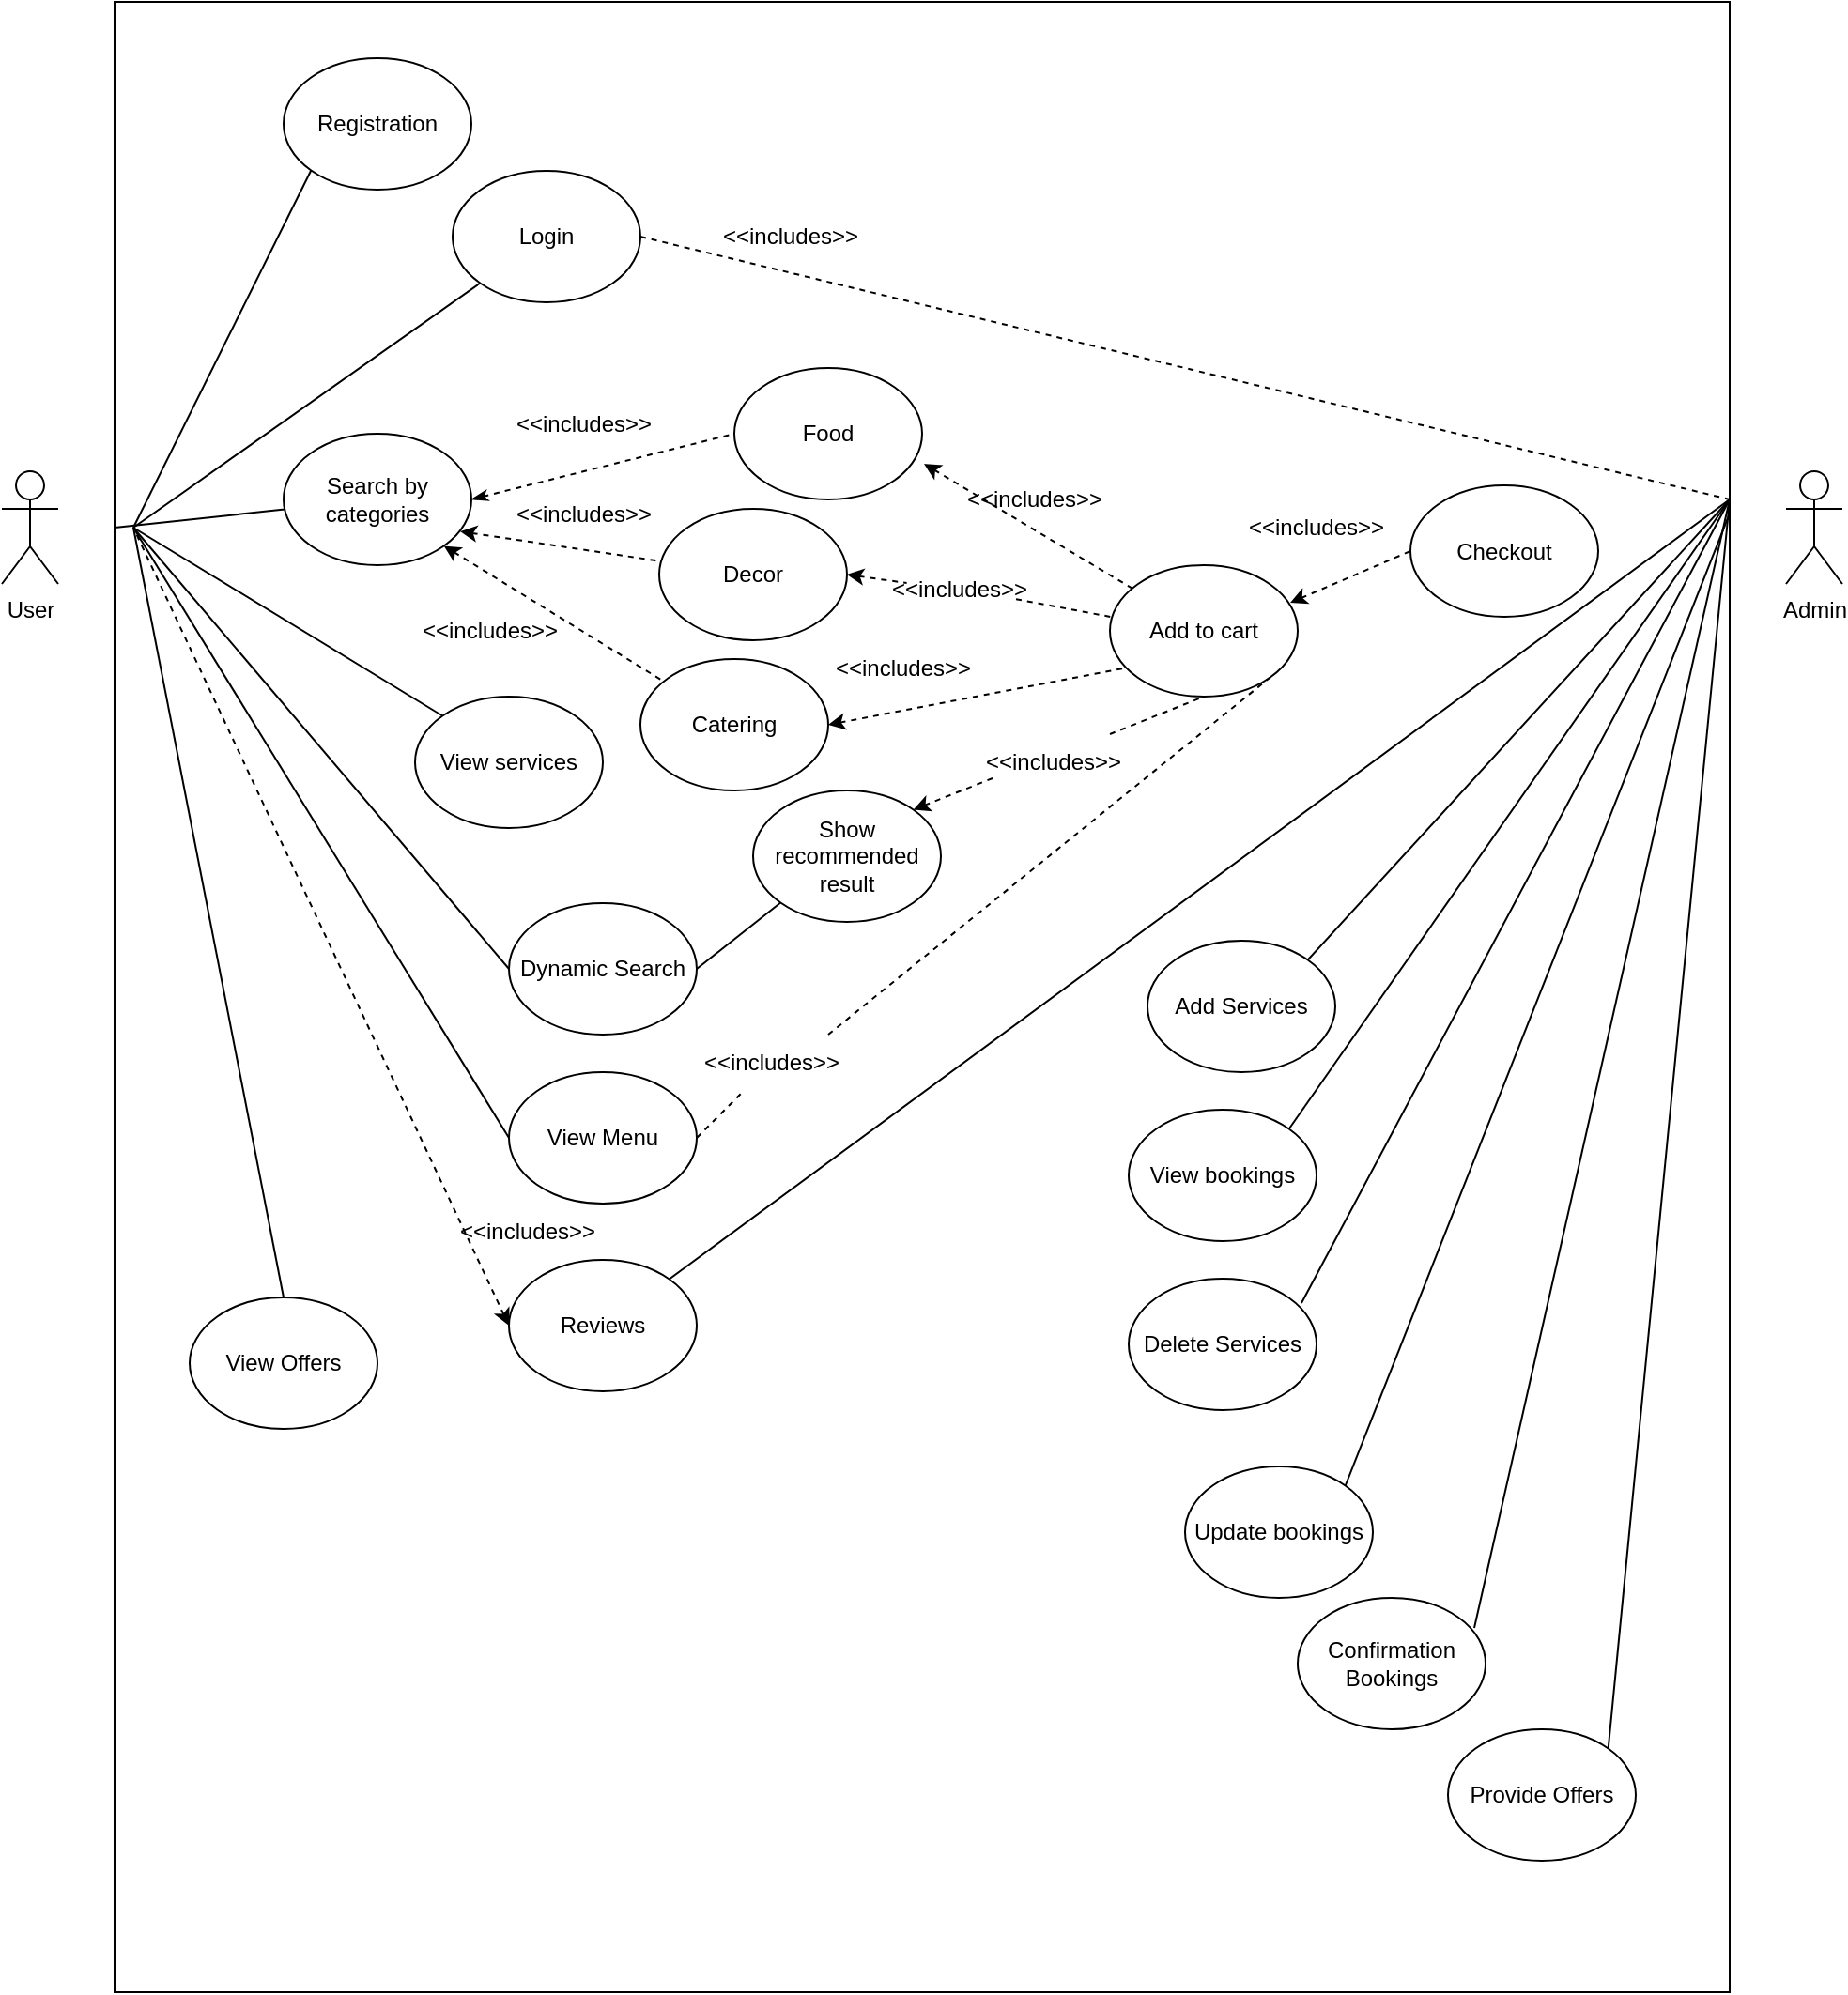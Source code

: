 <mxfile version="20.5.1" type="device"><diagram id="BQ3OZvuS4PfZuWI-bqhg" name="Page-1"><mxGraphModel dx="1447" dy="750" grid="1" gridSize="10" guides="1" tooltips="1" connect="1" arrows="1" fold="1" page="1" pageScale="1" pageWidth="850" pageHeight="1100" math="0" shadow="0"><root><mxCell id="0"/><mxCell id="1" parent="0"/><mxCell id="hkIcXCKuSv6d2oZbyjTb-2" value="" style="rounded=0;whiteSpace=wrap;html=1;" parent="1" vertex="1"><mxGeometry x="100" y="20" width="860" height="1060" as="geometry"/></mxCell><mxCell id="hkIcXCKuSv6d2oZbyjTb-3" value="User" style="shape=umlActor;verticalLabelPosition=bottom;verticalAlign=top;html=1;outlineConnect=0;" parent="1" vertex="1"><mxGeometry x="40" y="270" width="30" height="60" as="geometry"/></mxCell><mxCell id="hkIcXCKuSv6d2oZbyjTb-5" value="Admin" style="shape=umlActor;verticalLabelPosition=bottom;verticalAlign=top;html=1;outlineConnect=0;" parent="1" vertex="1"><mxGeometry x="990" y="270" width="30" height="60" as="geometry"/></mxCell><mxCell id="hkIcXCKuSv6d2oZbyjTb-8" value="Registration" style="ellipse;whiteSpace=wrap;html=1;" parent="1" vertex="1"><mxGeometry x="190" y="50" width="100" height="70" as="geometry"/></mxCell><mxCell id="hkIcXCKuSv6d2oZbyjTb-9" value="View services" style="ellipse;whiteSpace=wrap;html=1;" parent="1" vertex="1"><mxGeometry x="260" y="390" width="100" height="70" as="geometry"/></mxCell><mxCell id="hkIcXCKuSv6d2oZbyjTb-10" value="View bookings" style="ellipse;whiteSpace=wrap;html=1;" parent="1" vertex="1"><mxGeometry x="640" y="610" width="100" height="70" as="geometry"/></mxCell><mxCell id="hkIcXCKuSv6d2oZbyjTb-11" value="Login" style="ellipse;whiteSpace=wrap;html=1;" parent="1" vertex="1"><mxGeometry x="280" y="110" width="100" height="70" as="geometry"/></mxCell><mxCell id="hkIcXCKuSv6d2oZbyjTb-12" value="View Menu" style="ellipse;whiteSpace=wrap;html=1;" parent="1" vertex="1"><mxGeometry x="310" y="590" width="100" height="70" as="geometry"/></mxCell><mxCell id="hkIcXCKuSv6d2oZbyjTb-13" value="Decor" style="ellipse;whiteSpace=wrap;html=1;" parent="1" vertex="1"><mxGeometry x="390" y="290" width="100" height="70" as="geometry"/></mxCell><mxCell id="hkIcXCKuSv6d2oZbyjTb-14" value="Add Services" style="ellipse;whiteSpace=wrap;html=1;" parent="1" vertex="1"><mxGeometry x="650" y="520" width="100" height="70" as="geometry"/></mxCell><mxCell id="hkIcXCKuSv6d2oZbyjTb-16" value="Search by categories" style="ellipse;whiteSpace=wrap;html=1;" parent="1" vertex="1"><mxGeometry x="190" y="250" width="100" height="70" as="geometry"/></mxCell><mxCell id="hkIcXCKuSv6d2oZbyjTb-17" value="Catering" style="ellipse;whiteSpace=wrap;html=1;" parent="1" vertex="1"><mxGeometry x="380" y="370" width="100" height="70" as="geometry"/></mxCell><mxCell id="hkIcXCKuSv6d2oZbyjTb-18" value="Delete Services" style="ellipse;whiteSpace=wrap;html=1;" parent="1" vertex="1"><mxGeometry x="640" y="700" width="100" height="70" as="geometry"/></mxCell><mxCell id="hkIcXCKuSv6d2oZbyjTb-19" value="Food" style="ellipse;whiteSpace=wrap;html=1;" parent="1" vertex="1"><mxGeometry x="430" y="215" width="100" height="70" as="geometry"/></mxCell><mxCell id="hkIcXCKuSv6d2oZbyjTb-20" value="Update bookings" style="ellipse;whiteSpace=wrap;html=1;" parent="1" vertex="1"><mxGeometry x="670" y="800" width="100" height="70" as="geometry"/></mxCell><mxCell id="hkIcXCKuSv6d2oZbyjTb-21" value="Confirmation Bookings" style="ellipse;whiteSpace=wrap;html=1;" parent="1" vertex="1"><mxGeometry x="730" y="870" width="100" height="70" as="geometry"/></mxCell><mxCell id="hkIcXCKuSv6d2oZbyjTb-23" value="Checkout" style="ellipse;whiteSpace=wrap;html=1;" parent="1" vertex="1"><mxGeometry x="790" y="277.5" width="100" height="70" as="geometry"/></mxCell><mxCell id="hkIcXCKuSv6d2oZbyjTb-24" value="Add to cart" style="ellipse;whiteSpace=wrap;html=1;" parent="1" vertex="1"><mxGeometry x="630" y="320" width="100" height="70" as="geometry"/></mxCell><mxCell id="hkIcXCKuSv6d2oZbyjTb-35" value="" style="endArrow=none;html=1;rounded=0;entryX=0;entryY=1;entryDx=0;entryDy=0;" parent="1" target="hkIcXCKuSv6d2oZbyjTb-8" edge="1"><mxGeometry width="50" height="50" relative="1" as="geometry"><mxPoint x="110" y="300" as="sourcePoint"/><mxPoint x="230" y="90" as="targetPoint"/></mxGeometry></mxCell><mxCell id="hkIcXCKuSv6d2oZbyjTb-36" value="" style="endArrow=none;html=1;rounded=0;entryX=0;entryY=1;entryDx=0;entryDy=0;" parent="1" target="hkIcXCKuSv6d2oZbyjTb-11" edge="1"><mxGeometry width="50" height="50" relative="1" as="geometry"><mxPoint x="110" y="300" as="sourcePoint"/><mxPoint x="260" y="170" as="targetPoint"/></mxGeometry></mxCell><mxCell id="hkIcXCKuSv6d2oZbyjTb-37" value="" style="endArrow=none;html=1;rounded=0;" parent="1" target="hkIcXCKuSv6d2oZbyjTb-16" edge="1"><mxGeometry width="50" height="50" relative="1" as="geometry"><mxPoint x="100" y="300" as="sourcePoint"/><mxPoint x="150" y="300" as="targetPoint"/></mxGeometry></mxCell><mxCell id="hkIcXCKuSv6d2oZbyjTb-38" value="" style="endArrow=none;html=1;rounded=0;entryX=0;entryY=0;entryDx=0;entryDy=0;" parent="1" target="hkIcXCKuSv6d2oZbyjTb-9" edge="1"><mxGeometry width="50" height="50" relative="1" as="geometry"><mxPoint x="110" y="300" as="sourcePoint"/><mxPoint x="230" y="370" as="targetPoint"/></mxGeometry></mxCell><mxCell id="hkIcXCKuSv6d2oZbyjTb-39" value="" style="endArrow=none;dashed=1;html=1;rounded=0;entryX=0;entryY=0.5;entryDx=0;entryDy=0;exitX=1;exitY=0.5;exitDx=0;exitDy=0;startArrow=classicThin;startFill=1;" parent="1" source="hkIcXCKuSv6d2oZbyjTb-16" target="hkIcXCKuSv6d2oZbyjTb-19" edge="1"><mxGeometry width="50" height="50" relative="1" as="geometry"><mxPoint x="280" y="310" as="sourcePoint"/><mxPoint x="330" y="260" as="targetPoint"/></mxGeometry></mxCell><mxCell id="hkIcXCKuSv6d2oZbyjTb-40" value="" style="endArrow=none;dashed=1;html=1;rounded=0;exitX=0.94;exitY=0.743;exitDx=0;exitDy=0;exitPerimeter=0;startArrow=classic;startFill=1;" parent="1" source="hkIcXCKuSv6d2oZbyjTb-16" target="hkIcXCKuSv6d2oZbyjTb-13" edge="1"><mxGeometry width="50" height="50" relative="1" as="geometry"><mxPoint x="310" y="360" as="sourcePoint"/><mxPoint x="360" y="310" as="targetPoint"/></mxGeometry></mxCell><mxCell id="hkIcXCKuSv6d2oZbyjTb-41" value="" style="endArrow=none;dashed=1;html=1;rounded=0;exitX=1;exitY=1;exitDx=0;exitDy=0;startArrow=classic;startFill=1;" parent="1" source="hkIcXCKuSv6d2oZbyjTb-16" target="hkIcXCKuSv6d2oZbyjTb-17" edge="1"><mxGeometry width="50" height="50" relative="1" as="geometry"><mxPoint x="360" y="450" as="sourcePoint"/><mxPoint x="410" y="400" as="targetPoint"/></mxGeometry></mxCell><mxCell id="hkIcXCKuSv6d2oZbyjTb-43" value="Dynamic Search" style="ellipse;whiteSpace=wrap;html=1;" parent="1" vertex="1"><mxGeometry x="310" y="500" width="100" height="70" as="geometry"/></mxCell><mxCell id="hkIcXCKuSv6d2oZbyjTb-44" value="" style="endArrow=none;dashed=1;html=1;rounded=0;exitX=1.01;exitY=0.729;exitDx=0;exitDy=0;exitPerimeter=0;startArrow=classic;startFill=1;" parent="1" source="hkIcXCKuSv6d2oZbyjTb-19" target="hkIcXCKuSv6d2oZbyjTb-24" edge="1"><mxGeometry width="50" height="50" relative="1" as="geometry"><mxPoint x="440" y="300" as="sourcePoint"/><mxPoint x="490" y="250" as="targetPoint"/></mxGeometry></mxCell><mxCell id="hkIcXCKuSv6d2oZbyjTb-45" value="" style="endArrow=none;dashed=1;html=1;rounded=0;entryX=0.03;entryY=0.4;entryDx=0;entryDy=0;entryPerimeter=0;startArrow=none;startFill=1;" parent="1" source="hkIcXCKuSv6d2oZbyjTb-60" target="hkIcXCKuSv6d2oZbyjTb-24" edge="1"><mxGeometry width="50" height="50" relative="1" as="geometry"><mxPoint x="440" y="370" as="sourcePoint"/><mxPoint x="490" y="320" as="targetPoint"/></mxGeometry></mxCell><mxCell id="hkIcXCKuSv6d2oZbyjTb-46" value="" style="endArrow=none;dashed=1;html=1;rounded=0;exitX=1;exitY=0.5;exitDx=0;exitDy=0;entryX=0.07;entryY=0.786;entryDx=0;entryDy=0;entryPerimeter=0;startArrow=classic;startFill=1;" parent="1" source="hkIcXCKuSv6d2oZbyjTb-17" target="hkIcXCKuSv6d2oZbyjTb-24" edge="1"><mxGeometry width="50" height="50" relative="1" as="geometry"><mxPoint x="490" y="400" as="sourcePoint"/><mxPoint x="540" y="350" as="targetPoint"/></mxGeometry></mxCell><mxCell id="hkIcXCKuSv6d2oZbyjTb-47" value="" style="endArrow=none;dashed=1;html=1;rounded=0;entryX=0.5;entryY=1;entryDx=0;entryDy=0;startArrow=none;startFill=1;exitX=1;exitY=0;exitDx=0;exitDy=0;" parent="1" source="hkIcXCKuSv6d2oZbyjTb-58" target="hkIcXCKuSv6d2oZbyjTb-24" edge="1"><mxGeometry width="50" height="50" relative="1" as="geometry"><mxPoint x="530" y="410" as="sourcePoint"/><mxPoint x="330" y="480" as="targetPoint"/></mxGeometry></mxCell><mxCell id="hkIcXCKuSv6d2oZbyjTb-48" value="" style="endArrow=none;html=1;rounded=0;exitX=0;exitY=0.5;exitDx=0;exitDy=0;" parent="1" source="hkIcXCKuSv6d2oZbyjTb-43" edge="1"><mxGeometry width="50" height="50" relative="1" as="geometry"><mxPoint x="100" y="350" as="sourcePoint"/><mxPoint x="110" y="300" as="targetPoint"/></mxGeometry></mxCell><mxCell id="hkIcXCKuSv6d2oZbyjTb-50" value="" style="endArrow=none;html=1;rounded=0;exitX=1;exitY=0;exitDx=0;exitDy=0;entryX=1;entryY=0.25;entryDx=0;entryDy=0;" parent="1" source="hkIcXCKuSv6d2oZbyjTb-14" target="hkIcXCKuSv6d2oZbyjTb-2" edge="1"><mxGeometry width="50" height="50" relative="1" as="geometry"><mxPoint x="760" y="390" as="sourcePoint"/><mxPoint x="820" y="300" as="targetPoint"/></mxGeometry></mxCell><mxCell id="hkIcXCKuSv6d2oZbyjTb-51" value="" style="endArrow=none;html=1;rounded=0;entryX=1;entryY=0.25;entryDx=0;entryDy=0;exitX=1;exitY=0;exitDx=0;exitDy=0;" parent="1" source="hkIcXCKuSv6d2oZbyjTb-10" target="hkIcXCKuSv6d2oZbyjTb-2" edge="1"><mxGeometry width="50" height="50" relative="1" as="geometry"><mxPoint x="750" y="460" as="sourcePoint"/><mxPoint x="780" y="460" as="targetPoint"/></mxGeometry></mxCell><mxCell id="hkIcXCKuSv6d2oZbyjTb-52" value="" style="endArrow=none;html=1;rounded=0;exitX=0.92;exitY=0.186;exitDx=0;exitDy=0;exitPerimeter=0;entryX=1;entryY=0.25;entryDx=0;entryDy=0;" parent="1" source="hkIcXCKuSv6d2oZbyjTb-18" target="hkIcXCKuSv6d2oZbyjTb-2" edge="1"><mxGeometry width="50" height="50" relative="1" as="geometry"><mxPoint x="790" y="460" as="sourcePoint"/><mxPoint x="840" y="410" as="targetPoint"/></mxGeometry></mxCell><mxCell id="hkIcXCKuSv6d2oZbyjTb-53" value="&amp;lt;&amp;lt;includes&amp;gt;&amp;gt;" style="text;html=1;strokeColor=none;fillColor=none;align=center;verticalAlign=middle;whiteSpace=wrap;rounded=0;" parent="1" vertex="1"><mxGeometry x="320" y="230" width="60" height="30" as="geometry"/></mxCell><mxCell id="hkIcXCKuSv6d2oZbyjTb-54" value="&amp;lt;&amp;lt;includes&amp;gt;&amp;gt;" style="text;html=1;strokeColor=none;fillColor=none;align=center;verticalAlign=middle;whiteSpace=wrap;rounded=0;" parent="1" vertex="1"><mxGeometry x="560" y="267.5" width="60" height="35" as="geometry"/></mxCell><mxCell id="hkIcXCKuSv6d2oZbyjTb-55" value="&amp;lt;&amp;lt;includes&amp;gt;&amp;gt;" style="text;html=1;strokeColor=none;fillColor=none;align=center;verticalAlign=middle;whiteSpace=wrap;rounded=0;" parent="1" vertex="1"><mxGeometry x="320" y="277.5" width="60" height="30" as="geometry"/></mxCell><mxCell id="hkIcXCKuSv6d2oZbyjTb-56" value="&amp;lt;&amp;lt;includes&amp;gt;&amp;gt;" style="text;html=1;strokeColor=none;fillColor=none;align=center;verticalAlign=middle;whiteSpace=wrap;rounded=0;" parent="1" vertex="1"><mxGeometry x="270" y="340" width="60" height="30" as="geometry"/></mxCell><mxCell id="hkIcXCKuSv6d2oZbyjTb-57" value="&amp;lt;&amp;lt;includes&amp;gt;&amp;gt;" style="text;html=1;strokeColor=none;fillColor=none;align=center;verticalAlign=middle;whiteSpace=wrap;rounded=0;" parent="1" vertex="1"><mxGeometry x="490" y="360" width="60" height="30" as="geometry"/></mxCell><mxCell id="hkIcXCKuSv6d2oZbyjTb-60" value="&amp;lt;&amp;lt;includes&amp;gt;&amp;gt;" style="text;html=1;strokeColor=none;fillColor=none;align=center;verticalAlign=middle;whiteSpace=wrap;rounded=0;" parent="1" vertex="1"><mxGeometry x="520" y="317.5" width="60" height="30" as="geometry"/></mxCell><mxCell id="hkIcXCKuSv6d2oZbyjTb-61" value="" style="endArrow=none;dashed=1;html=1;rounded=0;entryX=0.03;entryY=0.4;entryDx=0;entryDy=0;entryPerimeter=0;startArrow=classic;startFill=1;exitX=1;exitY=0.5;exitDx=0;exitDy=0;" parent="1" source="hkIcXCKuSv6d2oZbyjTb-13" target="hkIcXCKuSv6d2oZbyjTb-60" edge="1"><mxGeometry width="50" height="50" relative="1" as="geometry"><mxPoint x="449.964" y="326.326" as="sourcePoint"/><mxPoint x="513" y="328" as="targetPoint"/></mxGeometry></mxCell><mxCell id="hkIcXCKuSv6d2oZbyjTb-62" value="" style="endArrow=none;dashed=1;html=1;rounded=0;exitX=0.96;exitY=0.286;exitDx=0;exitDy=0;exitPerimeter=0;entryX=0;entryY=0.5;entryDx=0;entryDy=0;startArrow=classic;startFill=1;" parent="1" source="hkIcXCKuSv6d2oZbyjTb-24" target="hkIcXCKuSv6d2oZbyjTb-23" edge="1"><mxGeometry width="50" height="50" relative="1" as="geometry"><mxPoint x="600" y="340" as="sourcePoint"/><mxPoint x="650" y="290" as="targetPoint"/></mxGeometry></mxCell><mxCell id="hkIcXCKuSv6d2oZbyjTb-64" value="&amp;lt;&amp;lt;includes&amp;gt;&amp;gt;" style="text;html=1;strokeColor=none;fillColor=none;align=center;verticalAlign=middle;whiteSpace=wrap;rounded=0;" parent="1" vertex="1"><mxGeometry x="710" y="282.5" width="60" height="35" as="geometry"/></mxCell><mxCell id="hkIcXCKuSv6d2oZbyjTb-65" value="" style="endArrow=none;html=1;rounded=0;entryX=0.999;entryY=0.259;entryDx=0;entryDy=0;entryPerimeter=0;exitX=1;exitY=0;exitDx=0;exitDy=0;" parent="1" source="hkIcXCKuSv6d2oZbyjTb-20" target="hkIcXCKuSv6d2oZbyjTb-2" edge="1"><mxGeometry width="50" height="50" relative="1" as="geometry"><mxPoint x="740" y="650" as="sourcePoint"/><mxPoint x="790" y="600" as="targetPoint"/></mxGeometry></mxCell><mxCell id="hkIcXCKuSv6d2oZbyjTb-66" value="" style="endArrow=none;html=1;rounded=0;exitX=0.94;exitY=0.229;exitDx=0;exitDy=0;exitPerimeter=0;entryX=1;entryY=0.25;entryDx=0;entryDy=0;" parent="1" source="hkIcXCKuSv6d2oZbyjTb-21" target="hkIcXCKuSv6d2oZbyjTb-2" edge="1"><mxGeometry width="50" height="50" relative="1" as="geometry"><mxPoint x="760" y="750" as="sourcePoint"/><mxPoint x="820" y="320" as="targetPoint"/></mxGeometry></mxCell><mxCell id="hkIcXCKuSv6d2oZbyjTb-67" value="" style="endArrow=none;dashed=1;html=1;rounded=0;exitX=1;exitY=0.5;exitDx=0;exitDy=0;entryX=1;entryY=0.25;entryDx=0;entryDy=0;" parent="1" source="hkIcXCKuSv6d2oZbyjTb-11" target="hkIcXCKuSv6d2oZbyjTb-2" edge="1"><mxGeometry width="50" height="50" relative="1" as="geometry"><mxPoint x="290" y="220" as="sourcePoint"/><mxPoint x="340" y="170" as="targetPoint"/></mxGeometry></mxCell><mxCell id="hkIcXCKuSv6d2oZbyjTb-68" value="&amp;lt;&amp;lt;includes&amp;gt;&amp;gt;" style="text;html=1;strokeColor=none;fillColor=none;align=center;verticalAlign=middle;whiteSpace=wrap;rounded=0;" parent="1" vertex="1"><mxGeometry x="430" y="130" width="60" height="30" as="geometry"/></mxCell><mxCell id="hkIcXCKuSv6d2oZbyjTb-69" value="" style="endArrow=none;html=1;rounded=0;entryX=0;entryY=0.5;entryDx=0;entryDy=0;" parent="1" target="hkIcXCKuSv6d2oZbyjTb-12" edge="1"><mxGeometry width="50" height="50" relative="1" as="geometry"><mxPoint x="110" y="300" as="sourcePoint"/><mxPoint x="160" y="300" as="targetPoint"/></mxGeometry></mxCell><mxCell id="hkIcXCKuSv6d2oZbyjTb-70" value="" style="endArrow=none;dashed=1;html=1;rounded=0;exitX=1;exitY=0;exitDx=0;exitDy=0;entryX=1;entryY=1;entryDx=0;entryDy=0;startArrow=none;" parent="1" source="hkIcXCKuSv6d2oZbyjTb-71" target="hkIcXCKuSv6d2oZbyjTb-24" edge="1"><mxGeometry width="50" height="50" relative="1" as="geometry"><mxPoint x="410" y="610" as="sourcePoint"/><mxPoint x="460" y="560" as="targetPoint"/></mxGeometry></mxCell><mxCell id="FARrjKD8Yco5WOsV4yRk-6" value="Reviews" style="ellipse;whiteSpace=wrap;html=1;" parent="1" vertex="1"><mxGeometry x="310" y="690" width="100" height="70" as="geometry"/></mxCell><mxCell id="FARrjKD8Yco5WOsV4yRk-7" value="" style="endArrow=none;html=1;rounded=0;exitX=1;exitY=0;exitDx=0;exitDy=0;entryX=1;entryY=0.25;entryDx=0;entryDy=0;" parent="1" source="FARrjKD8Yco5WOsV4yRk-6" target="hkIcXCKuSv6d2oZbyjTb-2" edge="1"><mxGeometry width="50" height="50" relative="1" as="geometry"><mxPoint x="515.718" y="733.008" as="sourcePoint"/><mxPoint x="820" y="310" as="targetPoint"/></mxGeometry></mxCell><mxCell id="FARrjKD8Yco5WOsV4yRk-8" value="" style="endArrow=none;dashed=1;html=1;rounded=0;exitX=0;exitY=0.5;exitDx=0;exitDy=0;startArrow=classic;startFill=1;" parent="1" source="FARrjKD8Yco5WOsV4yRk-6" edge="1"><mxGeometry width="50" height="50" relative="1" as="geometry"><mxPoint x="440" y="580" as="sourcePoint"/><mxPoint x="110" y="300" as="targetPoint"/></mxGeometry></mxCell><mxCell id="FARrjKD8Yco5WOsV4yRk-9" value="&amp;lt;&amp;lt;includes&amp;gt;&amp;gt;" style="text;html=1;strokeColor=none;fillColor=none;align=center;verticalAlign=middle;whiteSpace=wrap;rounded=0;" parent="1" vertex="1"><mxGeometry x="290" y="660" width="60" height="30" as="geometry"/></mxCell><mxCell id="Rv40fDBGsnI0qYqLdw48-1" value="Show recommended result" style="ellipse;whiteSpace=wrap;html=1;" vertex="1" parent="1"><mxGeometry x="440" y="440" width="100" height="70" as="geometry"/></mxCell><mxCell id="Rv40fDBGsnI0qYqLdw48-2" value="" style="endArrow=none;html=1;rounded=0;exitX=1;exitY=0.5;exitDx=0;exitDy=0;entryX=0;entryY=1;entryDx=0;entryDy=0;" edge="1" parent="1" source="hkIcXCKuSv6d2oZbyjTb-43" target="Rv40fDBGsnI0qYqLdw48-1"><mxGeometry width="50" height="50" relative="1" as="geometry"><mxPoint x="390" y="630" as="sourcePoint"/><mxPoint x="440" y="580" as="targetPoint"/></mxGeometry></mxCell><mxCell id="hkIcXCKuSv6d2oZbyjTb-58" value="&amp;lt;&amp;lt;includes&amp;gt;&amp;gt;" style="text;html=1;strokeColor=none;fillColor=none;align=center;verticalAlign=middle;whiteSpace=wrap;rounded=0;" parent="1" vertex="1"><mxGeometry x="570" y="410" width="60" height="30" as="geometry"/></mxCell><mxCell id="Rv40fDBGsnI0qYqLdw48-3" value="" style="endArrow=none;dashed=1;html=1;rounded=0;entryX=0;entryY=0.75;entryDx=0;entryDy=0;startArrow=classic;startFill=1;exitX=1;exitY=0;exitDx=0;exitDy=0;" edge="1" parent="1" source="Rv40fDBGsnI0qYqLdw48-1" target="hkIcXCKuSv6d2oZbyjTb-58"><mxGeometry width="50" height="50" relative="1" as="geometry"><mxPoint x="465.718" y="450.508" as="sourcePoint"/><mxPoint x="610.0" y="370.0" as="targetPoint"/></mxGeometry></mxCell><mxCell id="Rv40fDBGsnI0qYqLdw48-5" value="Provide Offers" style="ellipse;whiteSpace=wrap;html=1;" vertex="1" parent="1"><mxGeometry x="810" y="940" width="100" height="70" as="geometry"/></mxCell><mxCell id="Rv40fDBGsnI0qYqLdw48-6" value="" style="endArrow=none;html=1;rounded=0;exitX=1;exitY=0;exitDx=0;exitDy=0;entryX=1;entryY=0.25;entryDx=0;entryDy=0;" edge="1" parent="1" source="Rv40fDBGsnI0qYqLdw48-5" target="hkIcXCKuSv6d2oZbyjTb-2"><mxGeometry width="50" height="50" relative="1" as="geometry"><mxPoint x="834.0" y="896.03" as="sourcePoint"/><mxPoint x="970" y="295" as="targetPoint"/></mxGeometry></mxCell><mxCell id="hkIcXCKuSv6d2oZbyjTb-71" value="&amp;lt;&amp;lt;includes&amp;gt;&amp;gt;" style="text;html=1;strokeColor=none;fillColor=none;align=center;verticalAlign=middle;whiteSpace=wrap;rounded=0;" parent="1" vertex="1"><mxGeometry x="420" y="570" width="60" height="30" as="geometry"/></mxCell><mxCell id="Rv40fDBGsnI0qYqLdw48-7" value="" style="endArrow=none;dashed=1;html=1;rounded=0;exitX=1;exitY=0.5;exitDx=0;exitDy=0;entryX=0.25;entryY=1;entryDx=0;entryDy=0;" edge="1" parent="1" source="hkIcXCKuSv6d2oZbyjTb-12" target="hkIcXCKuSv6d2oZbyjTb-71"><mxGeometry width="50" height="50" relative="1" as="geometry"><mxPoint x="410.0" y="625" as="sourcePoint"/><mxPoint x="715.355" y="379.749" as="targetPoint"/></mxGeometry></mxCell><mxCell id="Rv40fDBGsnI0qYqLdw48-8" value="View Offers" style="ellipse;whiteSpace=wrap;html=1;" vertex="1" parent="1"><mxGeometry x="140" y="710" width="100" height="70" as="geometry"/></mxCell><mxCell id="Rv40fDBGsnI0qYqLdw48-9" value="" style="endArrow=none;html=1;rounded=0;entryX=0.5;entryY=0;entryDx=0;entryDy=0;" edge="1" parent="1" target="Rv40fDBGsnI0qYqLdw48-8"><mxGeometry width="50" height="50" relative="1" as="geometry"><mxPoint x="110" y="300" as="sourcePoint"/><mxPoint x="370.0" y="907.5" as="targetPoint"/></mxGeometry></mxCell></root></mxGraphModel></diagram></mxfile>
